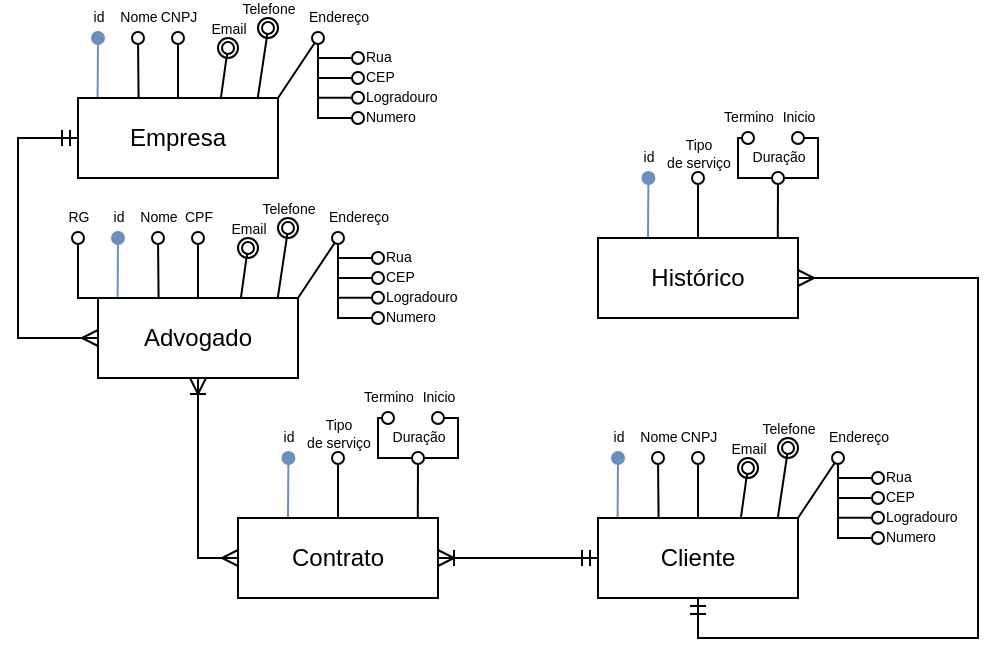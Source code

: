 <mxfile version="20.8.23" type="device"><diagram name="Página-1" id="V4hVqPy3_1f6EzhRbfbx"><mxGraphModel dx="1050" dy="531" grid="1" gridSize="10" guides="1" tooltips="1" connect="1" arrows="1" fold="1" page="1" pageScale="1" pageWidth="827" pageHeight="1169" math="0" shadow="0"><root><mxCell id="0"/><mxCell id="1" parent="0"/><mxCell id="auniqWVGM1KkWuccwkPJ-1" value="id" style="edgeStyle=none;rounded=0;orthogonalLoop=1;jettySize=auto;html=1;exitX=0.098;exitY=-0.01;exitDx=0;exitDy=0;endArrow=oval;endFill=1;fillColor=#dae8fc;strokeColor=#6c8ebf;labelBackgroundColor=none;fontSize=7;exitPerimeter=0;" edge="1" parent="1" source="auniqWVGM1KkWuccwkPJ-6"><mxGeometry x="1" y="10" relative="1" as="geometry"><mxPoint x="70" y="130" as="targetPoint"/><mxPoint x="10" y="-10" as="offset"/></mxGeometry></mxCell><mxCell id="auniqWVGM1KkWuccwkPJ-2" value="Nome" style="edgeStyle=none;rounded=0;orthogonalLoop=1;jettySize=auto;html=1;exitX=0.303;exitY=0.014;exitDx=0;exitDy=0;endArrow=oval;endFill=0;labelBackgroundColor=none;strokeColor=#000000;fontSize=7;exitPerimeter=0;" edge="1" parent="1" source="auniqWVGM1KkWuccwkPJ-6"><mxGeometry x="1" y="-10" relative="1" as="geometry"><mxPoint x="90" y="130" as="targetPoint"/><mxPoint x="-10" y="-10" as="offset"/></mxGeometry></mxCell><mxCell id="auniqWVGM1KkWuccwkPJ-3" value="CNPJ" style="edgeStyle=none;rounded=0;orthogonalLoop=1;jettySize=auto;html=1;exitX=0.5;exitY=0;exitDx=0;exitDy=0;labelBackgroundColor=none;endArrow=oval;endFill=0;fontSize=7;" edge="1" parent="1" source="auniqWVGM1KkWuccwkPJ-6"><mxGeometry x="1" y="10" relative="1" as="geometry"><mxPoint x="110" y="130" as="targetPoint"/><mxPoint x="10" y="-10" as="offset"/></mxGeometry></mxCell><mxCell id="auniqWVGM1KkWuccwkPJ-4" value="Endereço" style="edgeStyle=none;orthogonalLoop=1;jettySize=auto;html=1;exitX=1;exitY=0;exitDx=0;exitDy=0;labelBackgroundColor=none;endArrow=oval;endFill=0;strokeColor=default;jumpStyle=none;rounded=0;shadow=0;startFill=1;flowAnimation=0;ignoreEdge=0;fontSize=7;" edge="1" parent="1" source="auniqWVGM1KkWuccwkPJ-6"><mxGeometry x="1" y="-14" relative="1" as="geometry"><mxPoint x="180" y="130" as="targetPoint"/><mxPoint x="-2" y="-18" as="offset"/></mxGeometry></mxCell><mxCell id="auniqWVGM1KkWuccwkPJ-5" value="Telefone" style="rounded=0;sketch=0;jumpStyle=none;orthogonalLoop=1;jettySize=auto;html=1;exitX=0.435;exitY=1.006;exitDx=0;exitDy=0;shadow=0;labelBackgroundColor=none;strokeColor=default;fontSize=7;startFill=0;endArrow=oval;endFill=0;exitPerimeter=0;startArrow=none;entryX=0.5;entryY=0.5;entryDx=0;entryDy=0;entryPerimeter=0;" edge="1" parent="1" source="auniqWVGM1KkWuccwkPJ-14" target="auniqWVGM1KkWuccwkPJ-14"><mxGeometry x="1" y="10" relative="1" as="geometry"><mxPoint x="160" y="120" as="targetPoint"/><mxPoint x="10" y="-8" as="offset"/></mxGeometry></mxCell><mxCell id="auniqWVGM1KkWuccwkPJ-6" value="Empresa" style="whiteSpace=wrap;html=1;align=center;sketch=0;fillColor=default;gradientColor=none;" vertex="1" parent="1"><mxGeometry x="60" y="160" width="100" height="40" as="geometry"/></mxCell><mxCell id="auniqWVGM1KkWuccwkPJ-7" value="Rua" style="edgeStyle=none;orthogonalLoop=1;jettySize=auto;html=1;rounded=0;shadow=0;labelBackgroundColor=none;sketch=0;strokeColor=#000000;startFill=1;endArrow=oval;endFill=0;jumpStyle=none;fontSize=7;align=left;spacingLeft=2;" edge="1" parent="1"><mxGeometry x="1" width="80" relative="1" as="geometry"><mxPoint x="180" y="140" as="sourcePoint"/><mxPoint x="200" y="140" as="targetPoint"/><Array as="points"/><mxPoint as="offset"/></mxGeometry></mxCell><mxCell id="auniqWVGM1KkWuccwkPJ-8" value="Numero" style="edgeStyle=none;orthogonalLoop=1;jettySize=auto;html=1;rounded=0;shadow=0;labelBackgroundColor=none;sketch=0;strokeColor=#000000;startFill=1;endArrow=oval;endFill=0;jumpStyle=none;fontSize=7;align=left;spacingLeft=2;" edge="1" parent="1"><mxGeometry x="1" width="80" relative="1" as="geometry"><mxPoint x="180" y="133" as="sourcePoint"/><mxPoint x="200" y="170" as="targetPoint"/><Array as="points"><mxPoint x="180" y="170"/></Array><mxPoint as="offset"/></mxGeometry></mxCell><mxCell id="auniqWVGM1KkWuccwkPJ-9" value="CEP" style="edgeStyle=none;orthogonalLoop=1;jettySize=auto;html=1;rounded=0;shadow=0;labelBackgroundColor=none;sketch=0;strokeColor=#000000;startFill=1;endArrow=oval;endFill=0;jumpStyle=none;fontSize=7;spacingLeft=2;align=left;" edge="1" parent="1"><mxGeometry x="1" width="80" relative="1" as="geometry"><mxPoint x="180" y="150" as="sourcePoint"/><mxPoint x="200" y="150" as="targetPoint"/><Array as="points"/><mxPoint as="offset"/></mxGeometry></mxCell><mxCell id="auniqWVGM1KkWuccwkPJ-10" value="Logradouro" style="edgeStyle=none;orthogonalLoop=1;jettySize=auto;html=1;rounded=0;shadow=0;labelBackgroundColor=none;sketch=0;strokeColor=#000000;startFill=1;endArrow=oval;endFill=0;jumpStyle=none;fontSize=7;spacingLeft=2;align=left;" edge="1" parent="1"><mxGeometry x="1" width="80" relative="1" as="geometry"><mxPoint x="180" y="159.84" as="sourcePoint"/><mxPoint x="200" y="159.84" as="targetPoint"/><Array as="points"/><mxPoint as="offset"/></mxGeometry></mxCell><mxCell id="auniqWVGM1KkWuccwkPJ-13" value="" style="rounded=0;sketch=0;jumpStyle=none;orthogonalLoop=1;jettySize=auto;html=1;exitX=0.898;exitY=0.014;exitDx=0;exitDy=0;shadow=0;labelBackgroundColor=none;strokeColor=default;fontSize=7;startFill=0;endArrow=none;endFill=0;exitPerimeter=0;startArrow=none;entryX=0.439;entryY=0.988;entryDx=0;entryDy=0;entryPerimeter=0;" edge="1" parent="1" source="auniqWVGM1KkWuccwkPJ-6" target="auniqWVGM1KkWuccwkPJ-14"><mxGeometry x="1" y="10" relative="1" as="geometry"><mxPoint x="160" y="120" as="targetPoint"/><mxPoint x="150" y="161" as="sourcePoint"/><mxPoint x="10" y="-8" as="offset"/></mxGeometry></mxCell><mxCell id="auniqWVGM1KkWuccwkPJ-14" value="" style="ellipse;whiteSpace=wrap;html=1;aspect=fixed;sketch=0;fontSize=7;fillColor=none;gradientColor=none;strokeColor=default;" vertex="1" parent="1"><mxGeometry x="150" y="120" width="10" height="10" as="geometry"/></mxCell><mxCell id="auniqWVGM1KkWuccwkPJ-15" value="Email" style="rounded=0;sketch=0;jumpStyle=none;orthogonalLoop=1;jettySize=auto;html=1;exitX=0.435;exitY=1.006;exitDx=0;exitDy=0;shadow=0;labelBackgroundColor=none;strokeColor=default;fontSize=7;startFill=0;endArrow=oval;endFill=0;exitPerimeter=0;startArrow=none;entryX=0.5;entryY=0.5;entryDx=0;entryDy=0;entryPerimeter=0;" edge="1" parent="1" source="auniqWVGM1KkWuccwkPJ-17" target="auniqWVGM1KkWuccwkPJ-17"><mxGeometry x="1" y="10" relative="1" as="geometry"><mxPoint x="170" y="130" as="targetPoint"/><mxPoint x="10" y="-8" as="offset"/></mxGeometry></mxCell><mxCell id="auniqWVGM1KkWuccwkPJ-16" style="edgeStyle=none;rounded=0;sketch=0;jumpStyle=none;orthogonalLoop=1;jettySize=auto;html=1;exitX=0.422;exitY=1.002;exitDx=0;exitDy=0;entryX=0.714;entryY=0.007;entryDx=0;entryDy=0;entryPerimeter=0;shadow=0;labelBackgroundColor=none;strokeColor=default;fontSize=7;startArrow=none;startFill=0;endArrow=none;endFill=0;exitPerimeter=0;" edge="1" parent="1" source="auniqWVGM1KkWuccwkPJ-17" target="auniqWVGM1KkWuccwkPJ-6"><mxGeometry relative="1" as="geometry"/></mxCell><mxCell id="auniqWVGM1KkWuccwkPJ-17" value="" style="ellipse;whiteSpace=wrap;html=1;aspect=fixed;sketch=0;fontSize=7;fillColor=none;gradientColor=none;strokeColor=default;" vertex="1" parent="1"><mxGeometry x="130" y="130" width="10" height="10" as="geometry"/></mxCell><mxCell id="auniqWVGM1KkWuccwkPJ-18" value="id" style="edgeStyle=none;rounded=0;orthogonalLoop=1;jettySize=auto;html=1;exitX=0.25;exitY=0;exitDx=0;exitDy=0;endArrow=oval;endFill=1;fillColor=#dae8fc;strokeColor=#6c8ebf;labelBackgroundColor=none;fontSize=7;" edge="1" parent="1" source="auniqWVGM1KkWuccwkPJ-20"><mxGeometry x="1" y="10" relative="1" as="geometry"><mxPoint x="165.2" y="340" as="targetPoint"/><mxPoint x="10" y="-10" as="offset"/></mxGeometry></mxCell><mxCell id="auniqWVGM1KkWuccwkPJ-19" value="Tipo&lt;br&gt;de serviço" style="edgeStyle=none;rounded=0;orthogonalLoop=1;jettySize=auto;html=1;exitX=0.5;exitY=0;exitDx=0;exitDy=0;endArrow=oval;endFill=0;labelBackgroundColor=none;fontSize=7;spacingBottom=5;" edge="1" parent="1" source="auniqWVGM1KkWuccwkPJ-20"><mxGeometry x="1" y="10" relative="1" as="geometry"><mxPoint x="190" y="340" as="targetPoint"/><mxPoint x="10" y="-10" as="offset"/></mxGeometry></mxCell><mxCell id="auniqWVGM1KkWuccwkPJ-21" value="Duração" style="edgeStyle=orthogonalEdgeStyle;rounded=0;orthogonalLoop=1;jettySize=auto;html=1;exitX=0.899;exitY=-0.001;exitDx=0;exitDy=0;endArrow=oval;endFill=0;labelBackgroundColor=none;exitPerimeter=0;fontSize=7;" edge="1" parent="1" source="auniqWVGM1KkWuccwkPJ-20"><mxGeometry x="1" y="10" relative="1" as="geometry"><mxPoint x="230" y="340" as="targetPoint"/><Array as="points"/><mxPoint x="10" y="-10" as="offset"/></mxGeometry></mxCell><mxCell id="auniqWVGM1KkWuccwkPJ-23" value="Inicio" style="rounded=0;orthogonalLoop=1;jettySize=auto;html=1;labelBackgroundColor=none;endArrow=oval;endFill=0;edgeStyle=orthogonalEdgeStyle;fontSize=7;" edge="1" parent="1"><mxGeometry x="1" y="-10" relative="1" as="geometry"><mxPoint x="240" y="320" as="targetPoint"/><mxPoint x="233" y="340" as="sourcePoint"/><Array as="points"><mxPoint x="250" y="340"/><mxPoint x="250" y="320"/></Array><mxPoint as="offset"/></mxGeometry></mxCell><mxCell id="auniqWVGM1KkWuccwkPJ-69" style="edgeStyle=orthogonalEdgeStyle;rounded=0;orthogonalLoop=1;jettySize=auto;html=1;entryX=0;entryY=0.5;entryDx=0;entryDy=0;labelBackgroundColor=none;fontSize=7;startArrow=ERoneToMany;startFill=0;endArrow=ERmandOne;endFill=0;" edge="1" parent="1" source="auniqWVGM1KkWuccwkPJ-20" target="auniqWVGM1KkWuccwkPJ-49"><mxGeometry relative="1" as="geometry"/></mxCell><mxCell id="auniqWVGM1KkWuccwkPJ-20" value="Contrato" style="whiteSpace=wrap;html=1;align=center;sketch=0;fillColor=default;gradientColor=none;" vertex="1" parent="1"><mxGeometry x="140" y="370" width="100" height="40" as="geometry"/></mxCell><mxCell id="auniqWVGM1KkWuccwkPJ-24" value="Termino" style="rounded=0;orthogonalLoop=1;jettySize=auto;html=1;labelBackgroundColor=none;endArrow=oval;endFill=0;edgeStyle=orthogonalEdgeStyle;fontSize=7;" edge="1" parent="1"><mxGeometry x="1" y="10" relative="1" as="geometry"><mxPoint x="215" y="320" as="targetPoint"/><mxPoint x="227" y="340" as="sourcePoint"/><Array as="points"><mxPoint x="210" y="340"/><mxPoint x="210" y="320"/></Array><mxPoint as="offset"/></mxGeometry></mxCell><mxCell id="auniqWVGM1KkWuccwkPJ-26" value="id" style="edgeStyle=none;rounded=0;orthogonalLoop=1;jettySize=auto;html=1;exitX=0.098;exitY=-0.01;exitDx=0;exitDy=0;endArrow=oval;endFill=1;fillColor=#dae8fc;strokeColor=#6c8ebf;labelBackgroundColor=none;fontSize=7;exitPerimeter=0;" edge="1" parent="1" source="auniqWVGM1KkWuccwkPJ-31"><mxGeometry x="1" y="10" relative="1" as="geometry"><mxPoint x="80" y="230" as="targetPoint"/><mxPoint x="10" y="-10" as="offset"/></mxGeometry></mxCell><mxCell id="auniqWVGM1KkWuccwkPJ-27" value="Nome" style="edgeStyle=none;rounded=0;orthogonalLoop=1;jettySize=auto;html=1;exitX=0.303;exitY=0.014;exitDx=0;exitDy=0;endArrow=oval;endFill=0;labelBackgroundColor=none;strokeColor=#000000;fontSize=7;exitPerimeter=0;" edge="1" parent="1" source="auniqWVGM1KkWuccwkPJ-31"><mxGeometry x="1" y="-10" relative="1" as="geometry"><mxPoint x="100" y="230" as="targetPoint"/><mxPoint x="-10" y="-10" as="offset"/></mxGeometry></mxCell><mxCell id="auniqWVGM1KkWuccwkPJ-28" value="CPF" style="edgeStyle=none;rounded=0;orthogonalLoop=1;jettySize=auto;html=1;exitX=0.5;exitY=0;exitDx=0;exitDy=0;labelBackgroundColor=none;endArrow=oval;endFill=0;fontSize=7;" edge="1" parent="1" source="auniqWVGM1KkWuccwkPJ-31"><mxGeometry x="1" y="10" relative="1" as="geometry"><mxPoint x="120" y="230" as="targetPoint"/><mxPoint x="10" y="-10" as="offset"/></mxGeometry></mxCell><mxCell id="auniqWVGM1KkWuccwkPJ-29" value="Endereço" style="edgeStyle=none;orthogonalLoop=1;jettySize=auto;html=1;exitX=1;exitY=0;exitDx=0;exitDy=0;labelBackgroundColor=none;endArrow=oval;endFill=0;strokeColor=default;jumpStyle=none;rounded=0;shadow=0;startFill=1;flowAnimation=0;ignoreEdge=0;fontSize=7;" edge="1" parent="1" source="auniqWVGM1KkWuccwkPJ-31"><mxGeometry x="1" y="-14" relative="1" as="geometry"><mxPoint x="190" y="230" as="targetPoint"/><mxPoint x="-2" y="-18" as="offset"/></mxGeometry></mxCell><mxCell id="auniqWVGM1KkWuccwkPJ-30" value="Telefone" style="rounded=0;sketch=0;jumpStyle=none;orthogonalLoop=1;jettySize=auto;html=1;exitX=0.435;exitY=1.006;exitDx=0;exitDy=0;shadow=0;labelBackgroundColor=none;strokeColor=default;fontSize=7;startFill=0;endArrow=oval;endFill=0;exitPerimeter=0;startArrow=none;entryX=0.5;entryY=0.5;entryDx=0;entryDy=0;entryPerimeter=0;" edge="1" parent="1" source="auniqWVGM1KkWuccwkPJ-39" target="auniqWVGM1KkWuccwkPJ-39"><mxGeometry x="1" y="10" relative="1" as="geometry"><mxPoint x="170" y="220" as="targetPoint"/><mxPoint x="10" y="-8" as="offset"/></mxGeometry></mxCell><mxCell id="auniqWVGM1KkWuccwkPJ-43" value="RG" style="edgeStyle=orthogonalEdgeStyle;rounded=0;orthogonalLoop=1;jettySize=auto;html=1;exitX=0;exitY=0;exitDx=0;exitDy=0;labelBackgroundColor=none;fontSize=7;endArrow=oval;endFill=0;" edge="1" parent="1" source="auniqWVGM1KkWuccwkPJ-31"><mxGeometry x="1" y="10" relative="1" as="geometry"><mxPoint x="60" y="230" as="targetPoint"/><mxPoint x="10" y="-10" as="offset"/></mxGeometry></mxCell><mxCell id="auniqWVGM1KkWuccwkPJ-31" value="Advogado" style="whiteSpace=wrap;html=1;align=center;sketch=0;fillColor=default;gradientColor=none;" vertex="1" parent="1"><mxGeometry x="70" y="260" width="100" height="40" as="geometry"/></mxCell><mxCell id="auniqWVGM1KkWuccwkPJ-38" value="" style="rounded=0;sketch=0;jumpStyle=none;orthogonalLoop=1;jettySize=auto;html=1;exitX=0.898;exitY=0.014;exitDx=0;exitDy=0;shadow=0;labelBackgroundColor=none;strokeColor=default;fontSize=7;startFill=0;endArrow=none;endFill=0;exitPerimeter=0;startArrow=none;entryX=0.439;entryY=0.988;entryDx=0;entryDy=0;entryPerimeter=0;" edge="1" parent="1" source="auniqWVGM1KkWuccwkPJ-31" target="auniqWVGM1KkWuccwkPJ-39"><mxGeometry x="1" y="10" relative="1" as="geometry"><mxPoint x="170" y="220" as="targetPoint"/><mxPoint x="160" y="261" as="sourcePoint"/><mxPoint x="10" y="-8" as="offset"/></mxGeometry></mxCell><mxCell id="auniqWVGM1KkWuccwkPJ-39" value="" style="ellipse;whiteSpace=wrap;html=1;aspect=fixed;sketch=0;fontSize=7;fillColor=none;gradientColor=none;strokeColor=default;" vertex="1" parent="1"><mxGeometry x="160" y="220" width="10" height="10" as="geometry"/></mxCell><mxCell id="auniqWVGM1KkWuccwkPJ-40" value="Email" style="rounded=0;sketch=0;jumpStyle=none;orthogonalLoop=1;jettySize=auto;html=1;exitX=0.435;exitY=1.006;exitDx=0;exitDy=0;shadow=0;labelBackgroundColor=none;strokeColor=default;fontSize=7;startFill=0;endArrow=oval;endFill=0;exitPerimeter=0;startArrow=none;entryX=0.5;entryY=0.5;entryDx=0;entryDy=0;entryPerimeter=0;" edge="1" parent="1" source="auniqWVGM1KkWuccwkPJ-42" target="auniqWVGM1KkWuccwkPJ-42"><mxGeometry x="1" y="10" relative="1" as="geometry"><mxPoint x="180" y="230" as="targetPoint"/><mxPoint x="10" y="-8" as="offset"/></mxGeometry></mxCell><mxCell id="auniqWVGM1KkWuccwkPJ-41" style="edgeStyle=none;rounded=0;sketch=0;jumpStyle=none;orthogonalLoop=1;jettySize=auto;html=1;exitX=0.422;exitY=1.002;exitDx=0;exitDy=0;entryX=0.714;entryY=0.007;entryDx=0;entryDy=0;entryPerimeter=0;shadow=0;labelBackgroundColor=none;strokeColor=default;fontSize=7;startArrow=none;startFill=0;endArrow=none;endFill=0;exitPerimeter=0;" edge="1" parent="1" source="auniqWVGM1KkWuccwkPJ-42" target="auniqWVGM1KkWuccwkPJ-31"><mxGeometry relative="1" as="geometry"/></mxCell><mxCell id="auniqWVGM1KkWuccwkPJ-42" value="" style="ellipse;whiteSpace=wrap;html=1;aspect=fixed;sketch=0;fontSize=7;fillColor=none;gradientColor=none;strokeColor=default;" vertex="1" parent="1"><mxGeometry x="140" y="230" width="10" height="10" as="geometry"/></mxCell><mxCell id="auniqWVGM1KkWuccwkPJ-44" value="id" style="edgeStyle=none;rounded=0;orthogonalLoop=1;jettySize=auto;html=1;exitX=0.098;exitY=-0.01;exitDx=0;exitDy=0;endArrow=oval;endFill=1;fillColor=#dae8fc;strokeColor=#6c8ebf;labelBackgroundColor=none;fontSize=7;exitPerimeter=0;" edge="1" parent="1" source="auniqWVGM1KkWuccwkPJ-49"><mxGeometry x="1" y="10" relative="1" as="geometry"><mxPoint x="330" y="340" as="targetPoint"/><mxPoint x="10" y="-10" as="offset"/></mxGeometry></mxCell><mxCell id="auniqWVGM1KkWuccwkPJ-45" value="Nome" style="edgeStyle=none;rounded=0;orthogonalLoop=1;jettySize=auto;html=1;exitX=0.303;exitY=0.014;exitDx=0;exitDy=0;endArrow=oval;endFill=0;labelBackgroundColor=none;strokeColor=#000000;fontSize=7;exitPerimeter=0;" edge="1" parent="1" source="auniqWVGM1KkWuccwkPJ-49"><mxGeometry x="1" y="-10" relative="1" as="geometry"><mxPoint x="350" y="340" as="targetPoint"/><mxPoint x="-10" y="-10" as="offset"/></mxGeometry></mxCell><mxCell id="auniqWVGM1KkWuccwkPJ-46" value="CNPJ" style="edgeStyle=none;rounded=0;orthogonalLoop=1;jettySize=auto;html=1;exitX=0.5;exitY=0;exitDx=0;exitDy=0;labelBackgroundColor=none;endArrow=oval;endFill=0;fontSize=7;" edge="1" parent="1" source="auniqWVGM1KkWuccwkPJ-49"><mxGeometry x="1" y="10" relative="1" as="geometry"><mxPoint x="370" y="340" as="targetPoint"/><mxPoint x="10" y="-10" as="offset"/></mxGeometry></mxCell><mxCell id="auniqWVGM1KkWuccwkPJ-47" value="Endereço" style="edgeStyle=none;orthogonalLoop=1;jettySize=auto;html=1;exitX=1;exitY=0;exitDx=0;exitDy=0;labelBackgroundColor=none;endArrow=oval;endFill=0;strokeColor=default;jumpStyle=none;rounded=0;shadow=0;startFill=1;flowAnimation=0;ignoreEdge=0;fontSize=7;" edge="1" parent="1" source="auniqWVGM1KkWuccwkPJ-49"><mxGeometry x="1" y="-14" relative="1" as="geometry"><mxPoint x="440" y="340" as="targetPoint"/><mxPoint x="-2" y="-18" as="offset"/></mxGeometry></mxCell><mxCell id="auniqWVGM1KkWuccwkPJ-48" value="Telefone" style="rounded=0;sketch=0;jumpStyle=none;orthogonalLoop=1;jettySize=auto;html=1;exitX=0.435;exitY=1.006;exitDx=0;exitDy=0;shadow=0;labelBackgroundColor=none;strokeColor=default;fontSize=7;startFill=0;endArrow=oval;endFill=0;exitPerimeter=0;startArrow=none;entryX=0.5;entryY=0.5;entryDx=0;entryDy=0;entryPerimeter=0;" edge="1" parent="1" source="auniqWVGM1KkWuccwkPJ-57" target="auniqWVGM1KkWuccwkPJ-57"><mxGeometry x="1" y="10" relative="1" as="geometry"><mxPoint x="420" y="330" as="targetPoint"/><mxPoint x="10" y="-8" as="offset"/></mxGeometry></mxCell><mxCell id="auniqWVGM1KkWuccwkPJ-70" style="edgeStyle=orthogonalEdgeStyle;rounded=0;orthogonalLoop=1;jettySize=auto;html=1;entryX=1;entryY=0.5;entryDx=0;entryDy=0;labelBackgroundColor=none;fontSize=7;startArrow=ERmandOne;startFill=0;endArrow=ERmany;endFill=0;" edge="1" parent="1" source="auniqWVGM1KkWuccwkPJ-49" target="auniqWVGM1KkWuccwkPJ-65"><mxGeometry relative="1" as="geometry"><Array as="points"><mxPoint x="370" y="430"/><mxPoint x="510" y="430"/><mxPoint x="510" y="250"/></Array></mxGeometry></mxCell><mxCell id="auniqWVGM1KkWuccwkPJ-49" value="Cliente" style="whiteSpace=wrap;html=1;align=center;sketch=0;fillColor=default;gradientColor=none;" vertex="1" parent="1"><mxGeometry x="320" y="370" width="100" height="40" as="geometry"/></mxCell><mxCell id="auniqWVGM1KkWuccwkPJ-56" value="" style="rounded=0;sketch=0;jumpStyle=none;orthogonalLoop=1;jettySize=auto;html=1;exitX=0.898;exitY=0.014;exitDx=0;exitDy=0;shadow=0;labelBackgroundColor=none;strokeColor=default;fontSize=7;startFill=0;endArrow=none;endFill=0;exitPerimeter=0;startArrow=none;entryX=0.439;entryY=0.988;entryDx=0;entryDy=0;entryPerimeter=0;" edge="1" parent="1" source="auniqWVGM1KkWuccwkPJ-49" target="auniqWVGM1KkWuccwkPJ-57"><mxGeometry x="1" y="10" relative="1" as="geometry"><mxPoint x="420" y="330" as="targetPoint"/><mxPoint x="410" y="371" as="sourcePoint"/><mxPoint x="10" y="-8" as="offset"/></mxGeometry></mxCell><mxCell id="auniqWVGM1KkWuccwkPJ-57" value="" style="ellipse;whiteSpace=wrap;html=1;aspect=fixed;sketch=0;fontSize=7;fillColor=none;gradientColor=none;strokeColor=default;" vertex="1" parent="1"><mxGeometry x="410" y="330" width="10" height="10" as="geometry"/></mxCell><mxCell id="auniqWVGM1KkWuccwkPJ-58" value="Email" style="rounded=0;sketch=0;jumpStyle=none;orthogonalLoop=1;jettySize=auto;html=1;exitX=0.435;exitY=1.006;exitDx=0;exitDy=0;shadow=0;labelBackgroundColor=none;strokeColor=default;fontSize=7;startFill=0;endArrow=oval;endFill=0;exitPerimeter=0;startArrow=none;entryX=0.5;entryY=0.5;entryDx=0;entryDy=0;entryPerimeter=0;" edge="1" parent="1" source="auniqWVGM1KkWuccwkPJ-60" target="auniqWVGM1KkWuccwkPJ-60"><mxGeometry x="1" y="10" relative="1" as="geometry"><mxPoint x="430" y="340" as="targetPoint"/><mxPoint x="10" y="-8" as="offset"/></mxGeometry></mxCell><mxCell id="auniqWVGM1KkWuccwkPJ-59" style="edgeStyle=none;rounded=0;sketch=0;jumpStyle=none;orthogonalLoop=1;jettySize=auto;html=1;exitX=0.422;exitY=1.002;exitDx=0;exitDy=0;entryX=0.714;entryY=0.007;entryDx=0;entryDy=0;entryPerimeter=0;shadow=0;labelBackgroundColor=none;strokeColor=default;fontSize=7;startArrow=none;startFill=0;endArrow=none;endFill=0;exitPerimeter=0;" edge="1" parent="1" source="auniqWVGM1KkWuccwkPJ-60" target="auniqWVGM1KkWuccwkPJ-49"><mxGeometry relative="1" as="geometry"/></mxCell><mxCell id="auniqWVGM1KkWuccwkPJ-60" value="" style="ellipse;whiteSpace=wrap;html=1;aspect=fixed;sketch=0;fontSize=7;fillColor=none;gradientColor=none;strokeColor=default;" vertex="1" parent="1"><mxGeometry x="390" y="340" width="10" height="10" as="geometry"/></mxCell><mxCell id="auniqWVGM1KkWuccwkPJ-61" value="id" style="edgeStyle=none;rounded=0;orthogonalLoop=1;jettySize=auto;html=1;exitX=0.25;exitY=0;exitDx=0;exitDy=0;endArrow=oval;endFill=1;fillColor=#dae8fc;strokeColor=#6c8ebf;labelBackgroundColor=none;fontSize=7;" edge="1" parent="1" source="auniqWVGM1KkWuccwkPJ-65"><mxGeometry x="1" y="10" relative="1" as="geometry"><mxPoint x="345.2" y="200" as="targetPoint"/><mxPoint x="10" y="-10" as="offset"/></mxGeometry></mxCell><mxCell id="auniqWVGM1KkWuccwkPJ-62" value="Tipo&lt;br&gt;de serviço" style="edgeStyle=none;rounded=0;orthogonalLoop=1;jettySize=auto;html=1;exitX=0.5;exitY=0;exitDx=0;exitDy=0;endArrow=oval;endFill=0;labelBackgroundColor=none;fontSize=7;spacingBottom=5;" edge="1" parent="1" source="auniqWVGM1KkWuccwkPJ-65"><mxGeometry x="1" y="10" relative="1" as="geometry"><mxPoint x="370" y="200" as="targetPoint"/><mxPoint x="10" y="-10" as="offset"/></mxGeometry></mxCell><mxCell id="auniqWVGM1KkWuccwkPJ-63" value="Duração" style="edgeStyle=orthogonalEdgeStyle;rounded=0;orthogonalLoop=1;jettySize=auto;html=1;exitX=0.899;exitY=-0.001;exitDx=0;exitDy=0;endArrow=oval;endFill=0;labelBackgroundColor=none;exitPerimeter=0;fontSize=7;" edge="1" parent="1" source="auniqWVGM1KkWuccwkPJ-65"><mxGeometry x="1" y="10" relative="1" as="geometry"><mxPoint x="410" y="200" as="targetPoint"/><Array as="points"/><mxPoint x="10" y="-10" as="offset"/></mxGeometry></mxCell><mxCell id="auniqWVGM1KkWuccwkPJ-64" value="Inicio" style="rounded=0;orthogonalLoop=1;jettySize=auto;html=1;labelBackgroundColor=none;endArrow=oval;endFill=0;edgeStyle=orthogonalEdgeStyle;fontSize=7;" edge="1" parent="1"><mxGeometry x="1" y="-10" relative="1" as="geometry"><mxPoint x="420" y="180" as="targetPoint"/><mxPoint x="413" y="200" as="sourcePoint"/><Array as="points"><mxPoint x="430" y="200"/><mxPoint x="430" y="180"/></Array><mxPoint as="offset"/></mxGeometry></mxCell><mxCell id="auniqWVGM1KkWuccwkPJ-65" value="Histórico" style="whiteSpace=wrap;html=1;align=center;sketch=0;fillColor=default;gradientColor=none;" vertex="1" parent="1"><mxGeometry x="320" y="230" width="100" height="40" as="geometry"/></mxCell><mxCell id="auniqWVGM1KkWuccwkPJ-66" value="Termino" style="rounded=0;orthogonalLoop=1;jettySize=auto;html=1;labelBackgroundColor=none;endArrow=oval;endFill=0;edgeStyle=orthogonalEdgeStyle;fontSize=7;" edge="1" parent="1"><mxGeometry x="1" y="10" relative="1" as="geometry"><mxPoint x="395" y="180" as="targetPoint"/><mxPoint x="407" y="200" as="sourcePoint"/><Array as="points"><mxPoint x="390" y="200"/><mxPoint x="390" y="180"/></Array><mxPoint as="offset"/></mxGeometry></mxCell><mxCell id="auniqWVGM1KkWuccwkPJ-67" value="" style="fontSize=12;html=1;endArrow=ERmandOne;rounded=0;labelBackgroundColor=none;exitX=0;exitY=0.5;exitDx=0;exitDy=0;entryX=0;entryY=0.5;entryDx=0;entryDy=0;edgeStyle=orthogonalEdgeStyle;startArrow=ERmany;startFill=0;endFill=0;" edge="1" parent="1" source="auniqWVGM1KkWuccwkPJ-31" target="auniqWVGM1KkWuccwkPJ-6"><mxGeometry width="100" height="100" relative="1" as="geometry"><mxPoint x="280" y="240" as="sourcePoint"/><mxPoint x="380" y="140" as="targetPoint"/><Array as="points"><mxPoint x="30" y="280"/><mxPoint x="30" y="180"/></Array></mxGeometry></mxCell><mxCell id="auniqWVGM1KkWuccwkPJ-68" value="" style="edgeStyle=orthogonalEdgeStyle;fontSize=12;html=1;endArrow=ERoneToMany;endFill=0;rounded=0;labelBackgroundColor=none;entryX=0.5;entryY=1;entryDx=0;entryDy=0;exitX=0;exitY=0.5;exitDx=0;exitDy=0;startArrow=ERmany;startFill=0;" edge="1" parent="1" source="auniqWVGM1KkWuccwkPJ-20" target="auniqWVGM1KkWuccwkPJ-31"><mxGeometry width="100" height="100" relative="1" as="geometry"><mxPoint x="110" y="400" as="sourcePoint"/><mxPoint x="210" y="300" as="targetPoint"/><Array as="points"><mxPoint x="120" y="390"/></Array></mxGeometry></mxCell><mxCell id="auniqWVGM1KkWuccwkPJ-72" value="Rua" style="edgeStyle=none;orthogonalLoop=1;jettySize=auto;html=1;rounded=0;shadow=0;labelBackgroundColor=none;sketch=0;strokeColor=#000000;startFill=1;endArrow=oval;endFill=0;jumpStyle=none;fontSize=7;align=left;spacingLeft=2;" edge="1" parent="1"><mxGeometry x="1" width="80" relative="1" as="geometry"><mxPoint x="190" y="240" as="sourcePoint"/><mxPoint x="210" y="240" as="targetPoint"/><Array as="points"/><mxPoint as="offset"/></mxGeometry></mxCell><mxCell id="auniqWVGM1KkWuccwkPJ-73" value="Numero" style="edgeStyle=none;orthogonalLoop=1;jettySize=auto;html=1;rounded=0;shadow=0;labelBackgroundColor=none;sketch=0;strokeColor=#000000;startFill=1;endArrow=oval;endFill=0;jumpStyle=none;fontSize=7;align=left;spacingLeft=2;" edge="1" parent="1"><mxGeometry x="1" width="80" relative="1" as="geometry"><mxPoint x="190" y="233" as="sourcePoint"/><mxPoint x="210" y="270" as="targetPoint"/><Array as="points"><mxPoint x="190" y="270"/></Array><mxPoint as="offset"/></mxGeometry></mxCell><mxCell id="auniqWVGM1KkWuccwkPJ-74" value="CEP" style="edgeStyle=none;orthogonalLoop=1;jettySize=auto;html=1;rounded=0;shadow=0;labelBackgroundColor=none;sketch=0;strokeColor=#000000;startFill=1;endArrow=oval;endFill=0;jumpStyle=none;fontSize=7;spacingLeft=2;align=left;" edge="1" parent="1"><mxGeometry x="1" width="80" relative="1" as="geometry"><mxPoint x="190" y="250" as="sourcePoint"/><mxPoint x="210" y="250" as="targetPoint"/><Array as="points"/><mxPoint as="offset"/></mxGeometry></mxCell><mxCell id="auniqWVGM1KkWuccwkPJ-75" value="Logradouro" style="edgeStyle=none;orthogonalLoop=1;jettySize=auto;html=1;rounded=0;shadow=0;labelBackgroundColor=none;sketch=0;strokeColor=#000000;startFill=1;endArrow=oval;endFill=0;jumpStyle=none;fontSize=7;spacingLeft=2;align=left;" edge="1" parent="1"><mxGeometry x="1" width="80" relative="1" as="geometry"><mxPoint x="190" y="259.84" as="sourcePoint"/><mxPoint x="210" y="259.84" as="targetPoint"/><Array as="points"/><mxPoint as="offset"/></mxGeometry></mxCell><mxCell id="auniqWVGM1KkWuccwkPJ-76" value="Rua" style="edgeStyle=none;orthogonalLoop=1;jettySize=auto;html=1;rounded=0;shadow=0;labelBackgroundColor=none;sketch=0;strokeColor=#000000;startFill=1;endArrow=oval;endFill=0;jumpStyle=none;fontSize=7;align=left;spacingLeft=2;" edge="1" parent="1"><mxGeometry x="1" width="80" relative="1" as="geometry"><mxPoint x="440" y="350" as="sourcePoint"/><mxPoint x="460" y="350" as="targetPoint"/><Array as="points"/><mxPoint as="offset"/></mxGeometry></mxCell><mxCell id="auniqWVGM1KkWuccwkPJ-77" value="Numero" style="edgeStyle=none;orthogonalLoop=1;jettySize=auto;html=1;rounded=0;shadow=0;labelBackgroundColor=none;sketch=0;strokeColor=#000000;startFill=1;endArrow=oval;endFill=0;jumpStyle=none;fontSize=7;align=left;spacingLeft=2;" edge="1" parent="1"><mxGeometry x="1" width="80" relative="1" as="geometry"><mxPoint x="440" y="343" as="sourcePoint"/><mxPoint x="460" y="380" as="targetPoint"/><Array as="points"><mxPoint x="440" y="380"/></Array><mxPoint as="offset"/></mxGeometry></mxCell><mxCell id="auniqWVGM1KkWuccwkPJ-78" value="CEP" style="edgeStyle=none;orthogonalLoop=1;jettySize=auto;html=1;rounded=0;shadow=0;labelBackgroundColor=none;sketch=0;strokeColor=#000000;startFill=1;endArrow=oval;endFill=0;jumpStyle=none;fontSize=7;spacingLeft=2;align=left;" edge="1" parent="1"><mxGeometry x="1" width="80" relative="1" as="geometry"><mxPoint x="440" y="360" as="sourcePoint"/><mxPoint x="460" y="360" as="targetPoint"/><Array as="points"/><mxPoint as="offset"/></mxGeometry></mxCell><mxCell id="auniqWVGM1KkWuccwkPJ-79" value="Logradouro" style="edgeStyle=none;orthogonalLoop=1;jettySize=auto;html=1;rounded=0;shadow=0;labelBackgroundColor=none;sketch=0;strokeColor=#000000;startFill=1;endArrow=oval;endFill=0;jumpStyle=none;fontSize=7;spacingLeft=2;align=left;" edge="1" parent="1"><mxGeometry x="1" width="80" relative="1" as="geometry"><mxPoint x="440" y="369.84" as="sourcePoint"/><mxPoint x="460" y="369.84" as="targetPoint"/><Array as="points"/><mxPoint as="offset"/></mxGeometry></mxCell></root></mxGraphModel></diagram></mxfile>